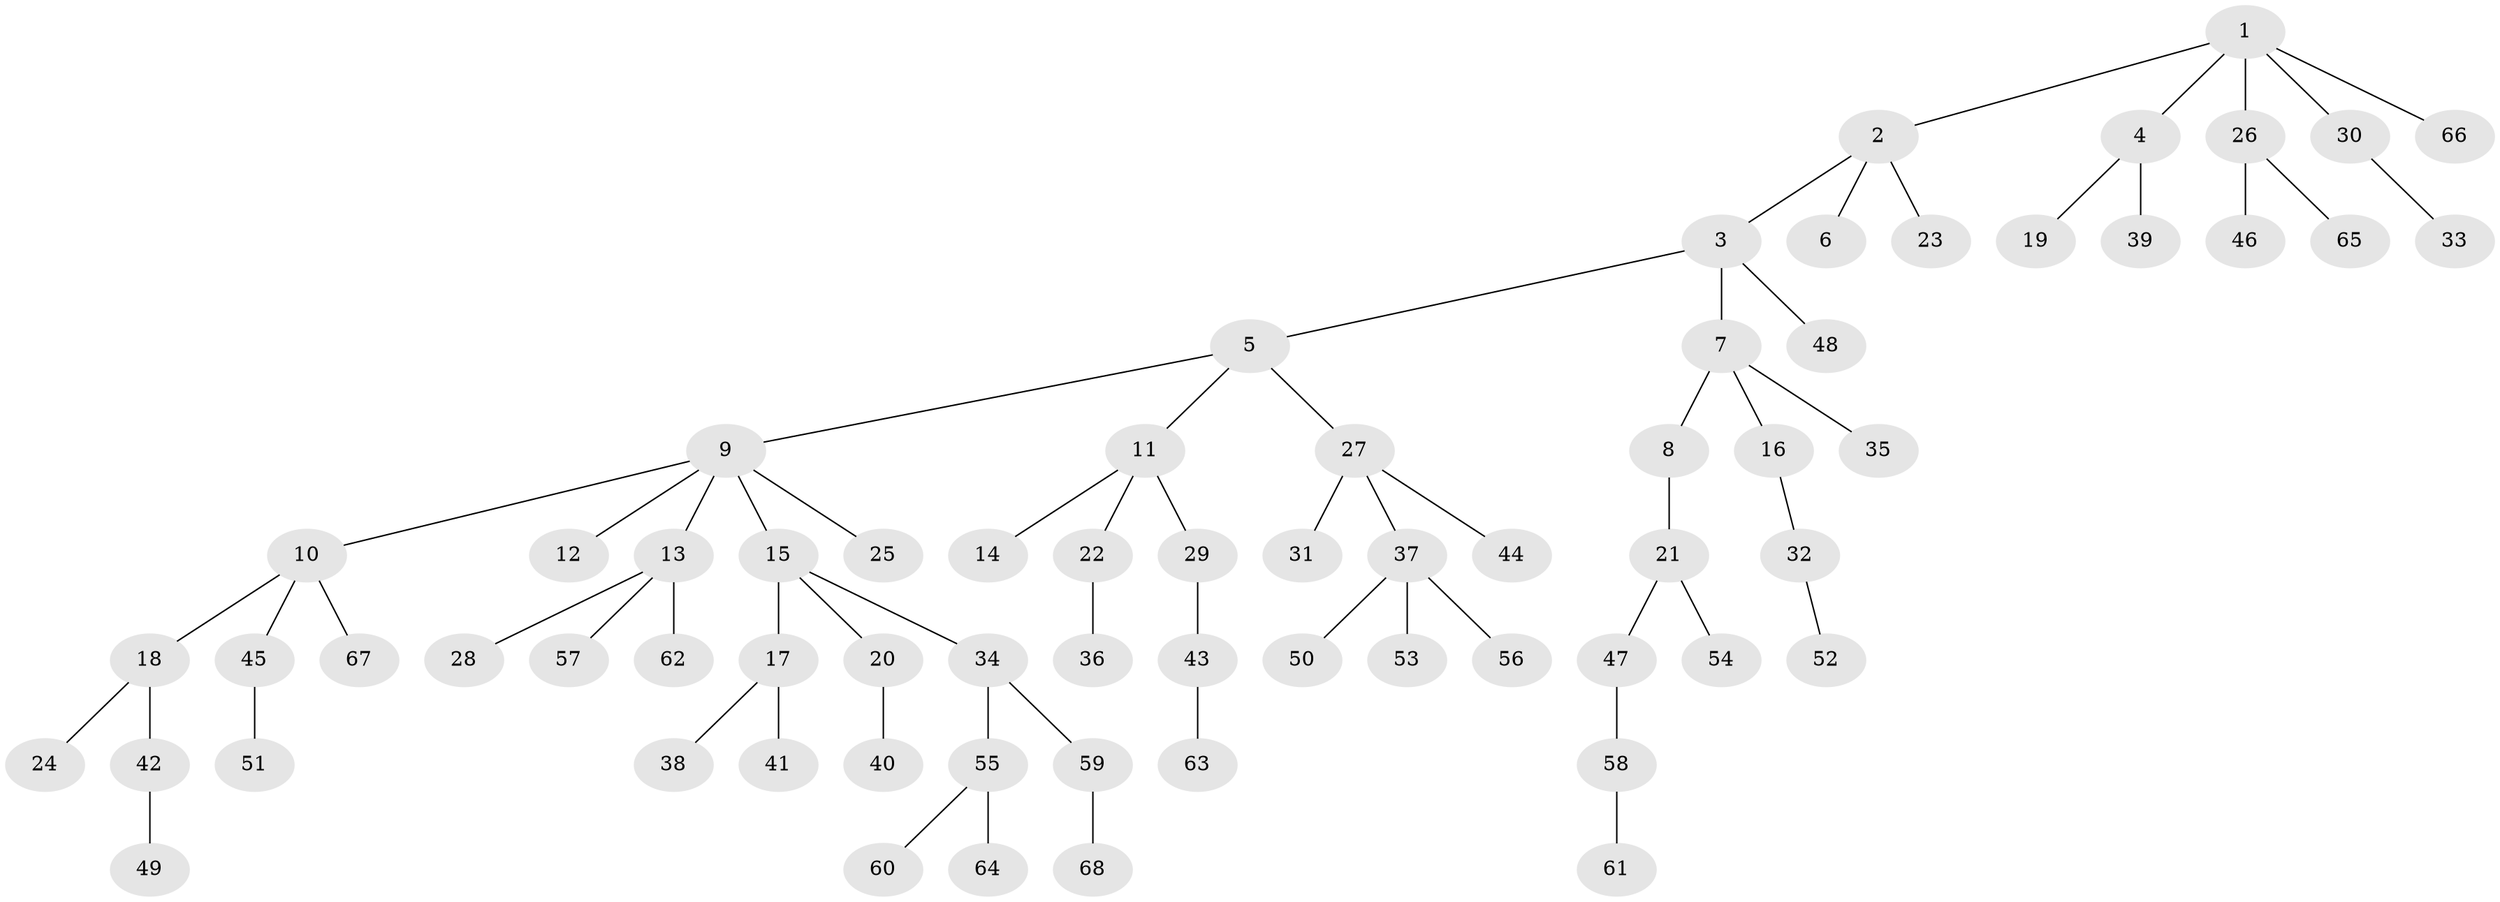 // coarse degree distribution, {2: 0.3333333333333333, 3: 0.047619047619047616, 4: 0.09523809523809523, 1: 0.47619047619047616, 5: 0.047619047619047616}
// Generated by graph-tools (version 1.1) at 2025/37/03/04/25 23:37:25]
// undirected, 68 vertices, 67 edges
graph export_dot {
  node [color=gray90,style=filled];
  1;
  2;
  3;
  4;
  5;
  6;
  7;
  8;
  9;
  10;
  11;
  12;
  13;
  14;
  15;
  16;
  17;
  18;
  19;
  20;
  21;
  22;
  23;
  24;
  25;
  26;
  27;
  28;
  29;
  30;
  31;
  32;
  33;
  34;
  35;
  36;
  37;
  38;
  39;
  40;
  41;
  42;
  43;
  44;
  45;
  46;
  47;
  48;
  49;
  50;
  51;
  52;
  53;
  54;
  55;
  56;
  57;
  58;
  59;
  60;
  61;
  62;
  63;
  64;
  65;
  66;
  67;
  68;
  1 -- 2;
  1 -- 4;
  1 -- 26;
  1 -- 30;
  1 -- 66;
  2 -- 3;
  2 -- 6;
  2 -- 23;
  3 -- 5;
  3 -- 7;
  3 -- 48;
  4 -- 19;
  4 -- 39;
  5 -- 9;
  5 -- 11;
  5 -- 27;
  7 -- 8;
  7 -- 16;
  7 -- 35;
  8 -- 21;
  9 -- 10;
  9 -- 12;
  9 -- 13;
  9 -- 15;
  9 -- 25;
  10 -- 18;
  10 -- 45;
  10 -- 67;
  11 -- 14;
  11 -- 22;
  11 -- 29;
  13 -- 28;
  13 -- 57;
  13 -- 62;
  15 -- 17;
  15 -- 20;
  15 -- 34;
  16 -- 32;
  17 -- 38;
  17 -- 41;
  18 -- 24;
  18 -- 42;
  20 -- 40;
  21 -- 47;
  21 -- 54;
  22 -- 36;
  26 -- 46;
  26 -- 65;
  27 -- 31;
  27 -- 37;
  27 -- 44;
  29 -- 43;
  30 -- 33;
  32 -- 52;
  34 -- 55;
  34 -- 59;
  37 -- 50;
  37 -- 53;
  37 -- 56;
  42 -- 49;
  43 -- 63;
  45 -- 51;
  47 -- 58;
  55 -- 60;
  55 -- 64;
  58 -- 61;
  59 -- 68;
}
